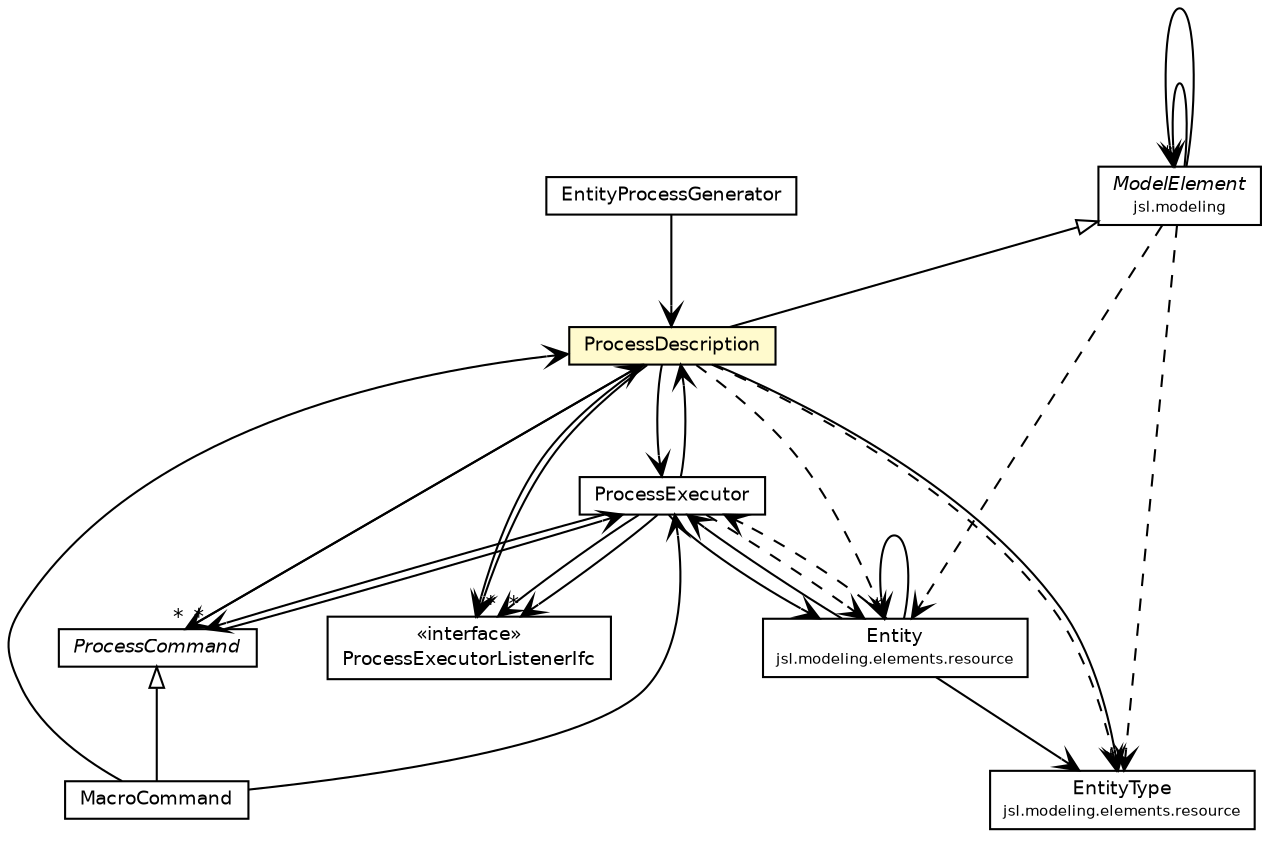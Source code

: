 #!/usr/local/bin/dot
#
# Class diagram 
# Generated by UMLGraph version 5.4 (http://www.umlgraph.org/)
#

digraph G {
	edge [fontname="Helvetica",fontsize=10,labelfontname="Helvetica",labelfontsize=10];
	node [fontname="Helvetica",fontsize=10,shape=plaintext];
	nodesep=0.25;
	ranksep=0.5;
	// jsl.modeling.ModelElement
	c137600 [label=<<table title="jsl.modeling.ModelElement" border="0" cellborder="1" cellspacing="0" cellpadding="2" port="p" href="../../../ModelElement.html">
		<tr><td><table border="0" cellspacing="0" cellpadding="1">
<tr><td align="center" balign="center"><font face="Helvetica-Oblique"> ModelElement </font></td></tr>
<tr><td align="center" balign="center"><font point-size="7.0"> jsl.modeling </font></td></tr>
		</table></td></tr>
		</table>>, URL="../../../ModelElement.html", fontname="Helvetica", fontcolor="black", fontsize=9.0];
	// jsl.modeling.elements.processview.description.ProcessExecutorListenerIfc
	c137647 [label=<<table title="jsl.modeling.elements.processview.description.ProcessExecutorListenerIfc" border="0" cellborder="1" cellspacing="0" cellpadding="2" port="p" href="./ProcessExecutorListenerIfc.html">
		<tr><td><table border="0" cellspacing="0" cellpadding="1">
<tr><td align="center" balign="center"> &#171;interface&#187; </td></tr>
<tr><td align="center" balign="center"> ProcessExecutorListenerIfc </td></tr>
		</table></td></tr>
		</table>>, URL="./ProcessExecutorListenerIfc.html", fontname="Helvetica", fontcolor="black", fontsize=9.0];
	// jsl.modeling.elements.processview.description.ProcessExecutor
	c137648 [label=<<table title="jsl.modeling.elements.processview.description.ProcessExecutor" border="0" cellborder="1" cellspacing="0" cellpadding="2" port="p" href="./ProcessExecutor.html">
		<tr><td><table border="0" cellspacing="0" cellpadding="1">
<tr><td align="center" balign="center"> ProcessExecutor </td></tr>
		</table></td></tr>
		</table>>, URL="./ProcessExecutor.html", fontname="Helvetica", fontcolor="black", fontsize=9.0];
	// jsl.modeling.elements.processview.description.ProcessDescription
	c137655 [label=<<table title="jsl.modeling.elements.processview.description.ProcessDescription" border="0" cellborder="1" cellspacing="0" cellpadding="2" port="p" bgcolor="lemonChiffon" href="./ProcessDescription.html">
		<tr><td><table border="0" cellspacing="0" cellpadding="1">
<tr><td align="center" balign="center"> ProcessDescription </td></tr>
		</table></td></tr>
		</table>>, URL="./ProcessDescription.html", fontname="Helvetica", fontcolor="black", fontsize=9.0];
	// jsl.modeling.elements.processview.description.ProcessCommand
	c137658 [label=<<table title="jsl.modeling.elements.processview.description.ProcessCommand" border="0" cellborder="1" cellspacing="0" cellpadding="2" port="p" href="./ProcessCommand.html">
		<tr><td><table border="0" cellspacing="0" cellpadding="1">
<tr><td align="center" balign="center"><font face="Helvetica-Oblique"> ProcessCommand </font></td></tr>
		</table></td></tr>
		</table>>, URL="./ProcessCommand.html", fontname="Helvetica", fontcolor="black", fontsize=9.0];
	// jsl.modeling.elements.processview.description.MacroCommand
	c137660 [label=<<table title="jsl.modeling.elements.processview.description.MacroCommand" border="0" cellborder="1" cellspacing="0" cellpadding="2" port="p" href="./MacroCommand.html">
		<tr><td><table border="0" cellspacing="0" cellpadding="1">
<tr><td align="center" balign="center"> MacroCommand </td></tr>
		</table></td></tr>
		</table>>, URL="./MacroCommand.html", fontname="Helvetica", fontcolor="black", fontsize=9.0];
	// jsl.modeling.elements.processview.description.EntityProcessGenerator
	c137661 [label=<<table title="jsl.modeling.elements.processview.description.EntityProcessGenerator" border="0" cellborder="1" cellspacing="0" cellpadding="2" port="p" href="./EntityProcessGenerator.html">
		<tr><td><table border="0" cellspacing="0" cellpadding="1">
<tr><td align="center" balign="center"> EntityProcessGenerator </td></tr>
		</table></td></tr>
		</table>>, URL="./EntityProcessGenerator.html", fontname="Helvetica", fontcolor="black", fontsize=9.0];
	// jsl.modeling.elements.resource.EntityType
	c137724 [label=<<table title="jsl.modeling.elements.resource.EntityType" border="0" cellborder="1" cellspacing="0" cellpadding="2" port="p" href="../../resource/EntityType.html">
		<tr><td><table border="0" cellspacing="0" cellpadding="1">
<tr><td align="center" balign="center"> EntityType </td></tr>
<tr><td align="center" balign="center"><font point-size="7.0"> jsl.modeling.elements.resource </font></td></tr>
		</table></td></tr>
		</table>>, URL="../../resource/EntityType.html", fontname="Helvetica", fontcolor="black", fontsize=9.0];
	// jsl.modeling.elements.resource.Entity
	c137738 [label=<<table title="jsl.modeling.elements.resource.Entity" border="0" cellborder="1" cellspacing="0" cellpadding="2" port="p" href="../../resource/Entity.html">
		<tr><td><table border="0" cellspacing="0" cellpadding="1">
<tr><td align="center" balign="center"> Entity </td></tr>
<tr><td align="center" balign="center"><font point-size="7.0"> jsl.modeling.elements.resource </font></td></tr>
		</table></td></tr>
		</table>>, URL="../../resource/Entity.html", fontname="Helvetica", fontcolor="black", fontsize=9.0];
	//jsl.modeling.elements.processview.description.ProcessDescription extends jsl.modeling.ModelElement
	c137600:p -> c137655:p [dir=back,arrowtail=empty];
	//jsl.modeling.elements.processview.description.MacroCommand extends jsl.modeling.elements.processview.description.ProcessCommand
	c137658:p -> c137660:p [dir=back,arrowtail=empty];
	// jsl.modeling.ModelElement NAVASSOC jsl.modeling.ModelElement
	c137600:p -> c137600:p [taillabel="", label="", headlabel="*", fontname="Helvetica", fontcolor="black", fontsize=10.0, color="black", arrowhead=open];
	// jsl.modeling.ModelElement NAVASSOC jsl.modeling.ModelElement
	c137600:p -> c137600:p [taillabel="", label="", headlabel="", fontname="Helvetica", fontcolor="black", fontsize=10.0, color="black", arrowhead=open];
	// jsl.modeling.elements.processview.description.ProcessExecutor NAVASSOC jsl.modeling.elements.processview.description.ProcessDescription
	c137648:p -> c137655:p [taillabel="", label="", headlabel="", fontname="Helvetica", fontcolor="black", fontsize=10.0, color="black", arrowhead=open];
	// jsl.modeling.elements.processview.description.ProcessExecutor NAVASSOC jsl.modeling.elements.processview.description.ProcessCommand
	c137648:p -> c137658:p [taillabel="", label="", headlabel="*", fontname="Helvetica", fontcolor="black", fontsize=10.0, color="black", arrowhead=open];
	// jsl.modeling.elements.processview.description.ProcessExecutor NAVASSOC jsl.modeling.elements.resource.Entity
	c137648:p -> c137738:p [taillabel="", label="", headlabel="", fontname="Helvetica", fontcolor="black", fontsize=10.0, color="black", arrowhead=open];
	// jsl.modeling.elements.processview.description.ProcessExecutor NAVASSOC jsl.modeling.elements.processview.description.ProcessExecutorListenerIfc
	c137648:p -> c137647:p [taillabel="", label="", headlabel="*", fontname="Helvetica", fontcolor="black", fontsize=10.0, color="black", arrowhead=open];
	// jsl.modeling.elements.processview.description.ProcessExecutor NAVASSOC jsl.modeling.elements.processview.description.ProcessExecutorListenerIfc
	c137648:p -> c137647:p [taillabel="", label="", headlabel="*", fontname="Helvetica", fontcolor="black", fontsize=10.0, color="black", arrowhead=open];
	// jsl.modeling.elements.processview.description.ProcessDescription NAVASSOC jsl.modeling.elements.processview.description.ProcessExecutor
	c137655:p -> c137648:p [taillabel="", label="", headlabel="", fontname="Helvetica", fontcolor="black", fontsize=10.0, color="black", arrowhead=open];
	// jsl.modeling.elements.processview.description.ProcessDescription NAVASSOC jsl.modeling.elements.processview.description.ProcessCommand
	c137655:p -> c137658:p [taillabel="", label="", headlabel="*", fontname="Helvetica", fontcolor="black", fontsize=10.0, color="black", arrowhead=open];
	// jsl.modeling.elements.processview.description.ProcessDescription NAVASSOC jsl.modeling.elements.resource.EntityType
	c137655:p -> c137724:p [taillabel="", label="", headlabel="*", fontname="Helvetica", fontcolor="black", fontsize=10.0, color="black", arrowhead=open];
	// jsl.modeling.elements.processview.description.ProcessDescription NAVASSOC jsl.modeling.elements.processview.description.ProcessExecutorListenerIfc
	c137655:p -> c137647:p [taillabel="", label="", headlabel="", fontname="Helvetica", fontcolor="black", fontsize=10.0, color="black", arrowhead=open];
	// jsl.modeling.elements.processview.description.ProcessDescription NAVASSOC jsl.modeling.elements.processview.description.ProcessExecutorListenerIfc
	c137655:p -> c137647:p [taillabel="", label="", headlabel="", fontname="Helvetica", fontcolor="black", fontsize=10.0, color="black", arrowhead=open];
	// jsl.modeling.elements.processview.description.ProcessCommand NAVASSOC jsl.modeling.elements.processview.description.ProcessDescription
	c137658:p -> c137655:p [taillabel="", label="", headlabel="", fontname="Helvetica", fontcolor="black", fontsize=10.0, color="black", arrowhead=open];
	// jsl.modeling.elements.processview.description.ProcessCommand NAVASSOC jsl.modeling.elements.processview.description.ProcessExecutor
	c137658:p -> c137648:p [taillabel="", label="", headlabel="", fontname="Helvetica", fontcolor="black", fontsize=10.0, color="black", arrowhead=open];
	// jsl.modeling.elements.processview.description.MacroCommand NAVASSOC jsl.modeling.elements.processview.description.ProcessDescription
	c137660:p -> c137655:p [taillabel="", label="", headlabel="", fontname="Helvetica", fontcolor="black", fontsize=10.0, color="black", arrowhead=open];
	// jsl.modeling.elements.processview.description.MacroCommand NAVASSOC jsl.modeling.elements.processview.description.ProcessExecutor
	c137660:p -> c137648:p [taillabel="", label="", headlabel="", fontname="Helvetica", fontcolor="black", fontsize=10.0, color="black", arrowhead=open];
	// jsl.modeling.elements.processview.description.EntityProcessGenerator NAVASSOC jsl.modeling.elements.processview.description.ProcessDescription
	c137661:p -> c137655:p [taillabel="", label="", headlabel="", fontname="Helvetica", fontcolor="black", fontsize=10.0, color="black", arrowhead=open];
	// jsl.modeling.elements.resource.Entity NAVASSOC jsl.modeling.elements.resource.EntityType
	c137738:p -> c137724:p [taillabel="", label="", headlabel="", fontname="Helvetica", fontcolor="black", fontsize=10.0, color="black", arrowhead=open];
	// jsl.modeling.elements.resource.Entity NAVASSOC jsl.modeling.elements.processview.description.ProcessExecutor
	c137738:p -> c137648:p [taillabel="", label="", headlabel="", fontname="Helvetica", fontcolor="black", fontsize=10.0, color="black", arrowhead=open];
	// jsl.modeling.elements.resource.Entity NAVASSOC jsl.modeling.elements.resource.Entity
	c137738:p -> c137738:p [taillabel="", label="", headlabel="*", fontname="Helvetica", fontcolor="black", fontsize=10.0, color="black", arrowhead=open];
	// jsl.modeling.ModelElement DEPEND jsl.modeling.elements.resource.EntityType
	c137600:p -> c137724:p [taillabel="", label="", headlabel="", fontname="Helvetica", fontcolor="black", fontsize=10.0, color="black", arrowhead=open, style=dashed];
	// jsl.modeling.ModelElement DEPEND jsl.modeling.elements.resource.Entity
	c137600:p -> c137738:p [taillabel="", label="", headlabel="", fontname="Helvetica", fontcolor="black", fontsize=10.0, color="black", arrowhead=open, style=dashed];
	// jsl.modeling.elements.processview.description.ProcessExecutor DEPEND jsl.modeling.elements.resource.Entity
	c137648:p -> c137738:p [taillabel="", label="", headlabel="", fontname="Helvetica", fontcolor="black", fontsize=10.0, color="black", arrowhead=open, style=dashed];
	// jsl.modeling.elements.processview.description.ProcessDescription DEPEND jsl.modeling.elements.resource.Entity
	c137655:p -> c137738:p [taillabel="", label="", headlabel="", fontname="Helvetica", fontcolor="black", fontsize=10.0, color="black", arrowhead=open, style=dashed];
	// jsl.modeling.elements.processview.description.ProcessDescription DEPEND jsl.modeling.elements.resource.EntityType
	c137655:p -> c137724:p [taillabel="", label="", headlabel="", fontname="Helvetica", fontcolor="black", fontsize=10.0, color="black", arrowhead=open, style=dashed];
	// jsl.modeling.elements.resource.Entity DEPEND jsl.modeling.elements.processview.description.ProcessExecutor
	c137738:p -> c137648:p [taillabel="", label="", headlabel="", fontname="Helvetica", fontcolor="black", fontsize=10.0, color="black", arrowhead=open, style=dashed];
}

